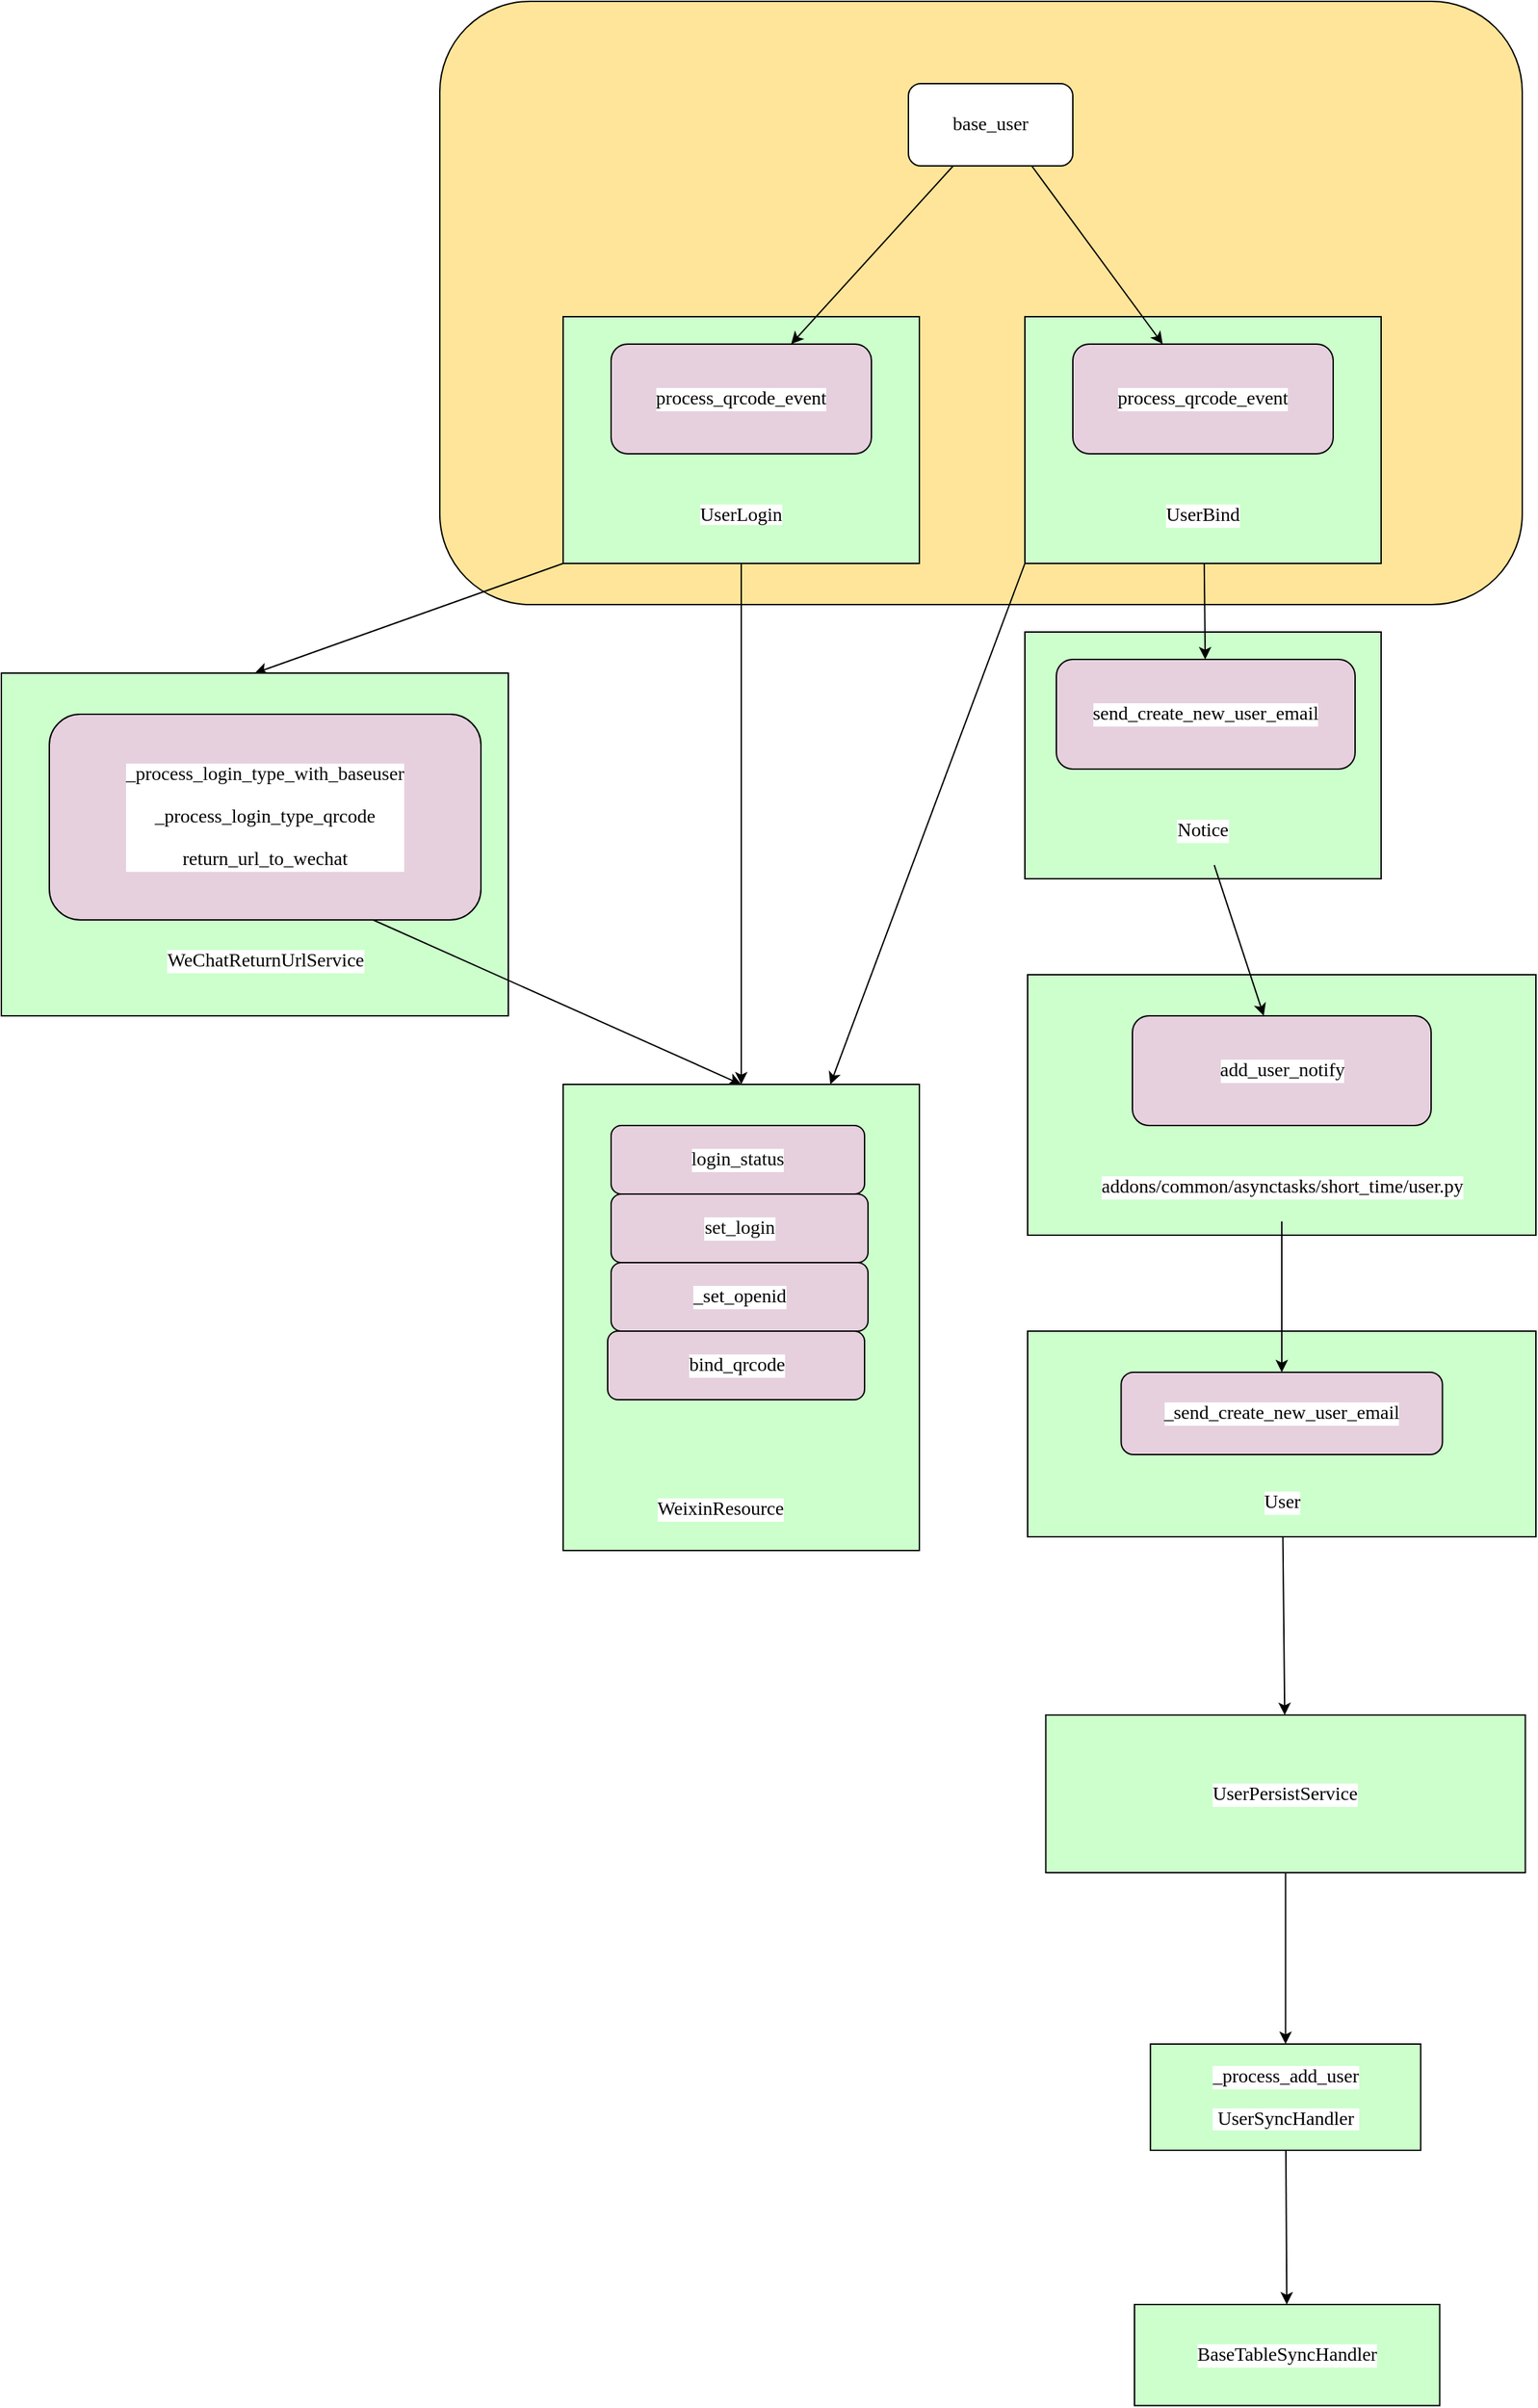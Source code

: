 <mxfile version="13.9.6" type="github">
  <diagram id="80LBF0uWWLtXQU61a6su" name="Page-1">
    <mxGraphModel dx="2177" dy="1943" grid="1" gridSize="10" guides="1" tooltips="1" connect="1" arrows="1" fold="1" page="1" pageScale="1" pageWidth="827" pageHeight="1169" math="0" shadow="0">
      <root>
        <mxCell id="0" />
        <mxCell id="1" parent="0" />
        <mxCell id="gvvGJjCDzovz9uI-ExWb-47" value="" style="rounded=1;whiteSpace=wrap;html=1;fillColor=#FFE599;" vertex="1" parent="1">
          <mxGeometry x="140" y="-40" width="790" height="440" as="geometry" />
        </mxCell>
        <mxCell id="gvvGJjCDzovz9uI-ExWb-30" value="" style="rounded=0;whiteSpace=wrap;html=1;fillColor=#CCFFCC;" vertex="1" parent="1">
          <mxGeometry x="569" y="670" width="371" height="190" as="geometry" />
        </mxCell>
        <mxCell id="gvvGJjCDzovz9uI-ExWb-42" value="" style="edgeStyle=none;rounded=0;orthogonalLoop=1;jettySize=auto;html=1;" edge="1" parent="1" source="gvvGJjCDzovz9uI-ExWb-33" target="gvvGJjCDzovz9uI-ExWb-41">
          <mxGeometry relative="1" as="geometry" />
        </mxCell>
        <mxCell id="gvvGJjCDzovz9uI-ExWb-33" value="" style="rounded=0;whiteSpace=wrap;html=1;fillColor=#CCFFCC;" vertex="1" parent="1">
          <mxGeometry x="569" y="930" width="371" height="150" as="geometry" />
        </mxCell>
        <mxCell id="gvvGJjCDzovz9uI-ExWb-25" value="" style="rounded=0;whiteSpace=wrap;html=1;fillColor=#CCFFCC;" vertex="1" parent="1">
          <mxGeometry x="567" y="420" width="260" height="180" as="geometry" />
        </mxCell>
        <mxCell id="gvvGJjCDzovz9uI-ExWb-29" style="edgeStyle=none;rounded=0;orthogonalLoop=1;jettySize=auto;html=1;exitX=0;exitY=1;exitDx=0;exitDy=0;entryX=0.75;entryY=0;entryDx=0;entryDy=0;" edge="1" parent="1" source="gvvGJjCDzovz9uI-ExWb-8" target="gvvGJjCDzovz9uI-ExWb-12">
          <mxGeometry relative="1" as="geometry" />
        </mxCell>
        <mxCell id="gvvGJjCDzovz9uI-ExWb-36" value="" style="edgeStyle=none;rounded=0;orthogonalLoop=1;jettySize=auto;html=1;" edge="1" parent="1" source="gvvGJjCDzovz9uI-ExWb-8" target="gvvGJjCDzovz9uI-ExWb-26">
          <mxGeometry relative="1" as="geometry" />
        </mxCell>
        <mxCell id="gvvGJjCDzovz9uI-ExWb-8" value="" style="rounded=0;whiteSpace=wrap;html=1;fillColor=#CCFFCC;" vertex="1" parent="1">
          <mxGeometry x="567" y="190" width="260" height="180" as="geometry" />
        </mxCell>
        <mxCell id="gvvGJjCDzovz9uI-ExWb-13" value="" style="edgeStyle=none;rounded=0;orthogonalLoop=1;jettySize=auto;html=1;" edge="1" parent="1" source="gvvGJjCDzovz9uI-ExWb-4" target="gvvGJjCDzovz9uI-ExWb-12">
          <mxGeometry relative="1" as="geometry" />
        </mxCell>
        <mxCell id="gvvGJjCDzovz9uI-ExWb-24" style="edgeStyle=none;rounded=0;orthogonalLoop=1;jettySize=auto;html=1;exitX=0;exitY=1;exitDx=0;exitDy=0;entryX=0.5;entryY=0;entryDx=0;entryDy=0;" edge="1" parent="1" source="gvvGJjCDzovz9uI-ExWb-4" target="gvvGJjCDzovz9uI-ExWb-18">
          <mxGeometry relative="1" as="geometry" />
        </mxCell>
        <mxCell id="gvvGJjCDzovz9uI-ExWb-4" value="" style="rounded=0;whiteSpace=wrap;html=1;fillColor=#CCFFCC;" vertex="1" parent="1">
          <mxGeometry x="230" y="190" width="260" height="180" as="geometry" />
        </mxCell>
        <mxCell id="gvvGJjCDzovz9uI-ExWb-3" value="" style="rounded=0;orthogonalLoop=1;jettySize=auto;html=1;" edge="1" parent="1" source="gvvGJjCDzovz9uI-ExWb-1" target="gvvGJjCDzovz9uI-ExWb-2">
          <mxGeometry relative="1" as="geometry" />
        </mxCell>
        <mxCell id="gvvGJjCDzovz9uI-ExWb-11" style="edgeStyle=none;rounded=0;orthogonalLoop=1;jettySize=auto;html=1;exitX=0.75;exitY=1;exitDx=0;exitDy=0;" edge="1" parent="1" source="gvvGJjCDzovz9uI-ExWb-1" target="gvvGJjCDzovz9uI-ExWb-9">
          <mxGeometry relative="1" as="geometry" />
        </mxCell>
        <mxCell id="gvvGJjCDzovz9uI-ExWb-1" value="&lt;pre style=&quot;background-color: #ffffff ; color: #080808 ; font-family: &amp;#34;jetbrains mono&amp;#34; ; font-size: 10.5pt&quot;&gt;base_user&lt;/pre&gt;" style="rounded=1;whiteSpace=wrap;html=1;" vertex="1" parent="1">
          <mxGeometry x="482" y="20" width="120" height="60" as="geometry" />
        </mxCell>
        <mxCell id="gvvGJjCDzovz9uI-ExWb-2" value="&lt;pre style=&quot;background-color: #ffffff ; color: #080808 ; font-family: &amp;#34;jetbrains mono&amp;#34; ; font-size: 10.5pt&quot;&gt;&lt;span style=&quot;color: #000000&quot;&gt;process_qrcode_event&lt;/span&gt;&lt;/pre&gt;" style="whiteSpace=wrap;html=1;rounded=1;fillColor=#E6D0DE;" vertex="1" parent="1">
          <mxGeometry x="265" y="210" width="190" height="80" as="geometry" />
        </mxCell>
        <mxCell id="gvvGJjCDzovz9uI-ExWb-5" value="&lt;span style=&quot;background-color: rgb(255 , 255 , 255) ; font-family: &amp;#34;jetbrains mono&amp;#34; ; font-size: 10.5pt&quot;&gt;UserLogin&lt;/span&gt;" style="text;html=1;strokeColor=none;fillColor=none;align=center;verticalAlign=middle;whiteSpace=wrap;rounded=0;" vertex="1" parent="1">
          <mxGeometry x="310" y="310" width="100" height="50" as="geometry" />
        </mxCell>
        <mxCell id="gvvGJjCDzovz9uI-ExWb-9" value="&lt;pre style=&quot;background-color: #ffffff ; color: #080808 ; font-family: &amp;#34;jetbrains mono&amp;#34; ; font-size: 10.5pt&quot;&gt;&lt;span style=&quot;color: #000000&quot;&gt;process_qrcode_event&lt;/span&gt;&lt;/pre&gt;" style="whiteSpace=wrap;html=1;rounded=1;fillColor=#E6D0DE;" vertex="1" parent="1">
          <mxGeometry x="602" y="210" width="190" height="80" as="geometry" />
        </mxCell>
        <mxCell id="gvvGJjCDzovz9uI-ExWb-10" value="&lt;pre style=&quot;background-color: #ffffff ; color: #080808 ; font-family: &amp;#34;jetbrains mono&amp;#34; ; font-size: 10.5pt&quot;&gt;&lt;span style=&quot;color: #000000&quot;&gt;UserBind&lt;/span&gt;&lt;/pre&gt;" style="text;html=1;strokeColor=none;fillColor=none;align=center;verticalAlign=middle;whiteSpace=wrap;rounded=0;" vertex="1" parent="1">
          <mxGeometry x="647" y="310" width="100" height="50" as="geometry" />
        </mxCell>
        <mxCell id="gvvGJjCDzovz9uI-ExWb-12" value="" style="rounded=0;whiteSpace=wrap;html=1;fillColor=#CCFFCC;" vertex="1" parent="1">
          <mxGeometry x="230" y="750" width="260" height="340" as="geometry" />
        </mxCell>
        <mxCell id="gvvGJjCDzovz9uI-ExWb-14" value="&lt;pre style=&quot;background-color: #ffffff ; color: #080808 ; font-family: &amp;#34;jetbrains mono&amp;#34; ; font-size: 10.5pt&quot;&gt;&lt;span style=&quot;color: #000000&quot;&gt;WeixinResource&lt;/span&gt;&lt;/pre&gt;" style="text;html=1;strokeColor=none;fillColor=none;align=center;verticalAlign=middle;whiteSpace=wrap;rounded=0;" vertex="1" parent="1">
          <mxGeometry x="290" y="1050" width="110" height="20" as="geometry" />
        </mxCell>
        <mxCell id="gvvGJjCDzovz9uI-ExWb-15" value="&lt;pre style=&quot;background-color: #ffffff ; color: #080808 ; font-family: &amp;#34;jetbrains mono&amp;#34; ; font-size: 10.5pt&quot;&gt;&lt;span style=&quot;color: rgba(0 , 0 , 0 , 0) ; font-family: monospace ; font-size: 0px ; background-color: rgb(248 , 249 , 250)&quot;&gt;%3CmxGraphModel%3E%3Croot%3E%3CmxCell%20id%3D%220%22%2F%3E%3CmxCell%20id%3D%221%22%20parent%3D%220%22%2F%3E%3CmxCell%20id%3D%222%22%20value%3D%22%26lt%3Bpre%20style%3D%26quot%3Bbackground-color%3A%20%23ffffff%20%3B%20color%3A%20%23080808%20%3B%20font-family%3A%20%26amp%3B%2334%3Bjetbrains%20mono%26amp%3B%2334%3B%20%3B%20font-size%3A%2010.5pt%26quot%3B%26gt%3B%26lt%3Bspan%20style%3D%26quot%3Bcolor%3A%20%23000000%26quot%3B%26gt%3Bprocess_qrcode_event%26lt%3B%2Fspan%26gt%3B%26lt%3B%2Fpre%26gt%3B%22%20style%3D%22whiteSpace%3Dwrap%3Bhtml%3D1%3Brounded%3D1%3BfillColor%3D%23E6D0DE%3B%22%20vertex%3D%221%22%20parent%3D%221%22%3E%3CmxGeometry%20x%3D%22265%22%20y%3D%22210%22%20width%3D%22190%22%20height%3D%2280%22%20as%3D%22geometry%22%2F%3E%3C%2FmxCell%3E%3C%2Froot%3E%3C%2FmxGraphModel%3E&lt;/span&gt;set_login&lt;br&gt;&lt;/pre&gt;" style="whiteSpace=wrap;html=1;rounded=1;fillColor=#E6D0DE;" vertex="1" parent="1">
          <mxGeometry x="265" y="830" width="187.5" height="50" as="geometry" />
        </mxCell>
        <mxCell id="gvvGJjCDzovz9uI-ExWb-16" value="&lt;pre style=&quot;background-color: #ffffff ; color: #080808 ; font-family: &amp;#34;jetbrains mono&amp;#34; ; font-size: 10.5pt&quot;&gt;&lt;span style=&quot;color: rgba(0 , 0 , 0 , 0) ; font-family: monospace ; font-size: 0px ; background-color: rgb(248 , 249 , 250)&quot;&gt;%3CmxGraphModel%3E%3Croot%3E%3CmxCell%20id%3D%220%22%2F%3E%3CmxCell%20id%3D%221%22%20parent%3D%220%22%2F%3E%3CmxCell%20id%3D%222%22%20value%3D%22%26lt%3Bpre%20style%3D%26quot%3Bbackground-color%3A%20%23ffffff%20%3B%20color%3A%20%23080808%20%3B%20font-family%3A%20%26amp%3B%2334%3Bjetbrains%20mono%26amp%3B%2334%3B%20%3B%20font-size%3A%2010.5pt%26quot%3B%26gt%3B%26lt%3Bspan%20style%3D%26quot%3Bcolor%3A%20rgba(0%20%2C%200%20%2C%200%20%2C%200)%20%3B%20font-family%3A%20monospace%20%3B%20font-size%3A%200px%20%3B%20background-color%3A%20rgb(248%20%2C%20249%20%2C%20250)%26quot%3B%26gt%3B%253CmxGraphModel%253E%253Croot%253E%253CmxCell%2520id%253D%25220%2522%252F%253E%253CmxCell%2520id%253D%25221%2522%2520parent%253D%25220%2522%252F%253E%253CmxCell%2520id%253D%25222%2522%2520value%253D%2522%2526lt%253Bpre%2520style%253D%2526quot%253Bbackground-color%253A%2520%2523ffffff%2520%253B%2520color%253A%2520%2523080808%2520%253B%2520font-family%253A%2520%2526amp%253B%252334%253Bjetbrains%2520mono%2526amp%253B%252334%253B%2520%253B%2520font-size%253A%252010.5pt%2526quot%253B%2526gt%253B%2526lt%253Bspan%2520style%253D%2526quot%253Bcolor%253A%2520%2523000000%2526quot%253B%2526gt%253Bprocess_qrcode_event%2526lt%253B%252Fspan%2526gt%253B%2526lt%253B%252Fpre%2526gt%253B%2522%2520style%253D%2522whiteSpace%253Dwrap%253Bhtml%253D1%253Brounded%253D1%253BfillColor%253D%2523E6D0DE%253B%2522%2520vertex%253D%25221%2522%2520parent%253D%25221%2522%253E%253CmxGeometry%2520x%253D%2522265%2522%2520y%253D%2522210%2522%2520width%253D%2522190%2522%2520height%253D%252280%2522%2520as%253D%2522geometry%2522%252F%253E%253C%252FmxCell%253E%253C%252Froot%253E%253C%252FmxGraphModel%253E%26lt%3B%2Fspan%26gt%3Bset_login%26lt%3Bbr%26gt%3B%26lt%3B%2Fpre%26gt%3B%22%20style%3D%22whiteSpace%3Dwrap%3Bhtml%3D1%3Brounded%3D1%3BfillColor%3D%23E6D0DE%3B%22%20vertex%3D%221%22%20parent%3D%221%22%3E%3CmxGeometry%20x%3D%22265%22%20y%3D%22560%22%20width%3D%22190%22%20height%3D%2280%22%20as%3D%22geometry%22%2F%3E%3C%2FmxCell%3E%3C%2Froot%3E%3C%2FmxGraphModel%3E&lt;/span&gt;login_status&lt;br&gt;&lt;/pre&gt;" style="whiteSpace=wrap;html=1;rounded=1;fillColor=#E6D0DE;" vertex="1" parent="1">
          <mxGeometry x="265" y="780" width="185" height="50" as="geometry" />
        </mxCell>
        <mxCell id="gvvGJjCDzovz9uI-ExWb-18" value="" style="rounded=0;whiteSpace=wrap;html=1;fillColor=#CCFFCC;" vertex="1" parent="1">
          <mxGeometry x="-180" y="450" width="370" height="250" as="geometry" />
        </mxCell>
        <mxCell id="gvvGJjCDzovz9uI-ExWb-19" value="&lt;pre style=&quot;background-color: #ffffff ; color: #080808 ; font-family: &amp;#34;jetbrains mono&amp;#34; ; font-size: 10.5pt&quot;&gt;&lt;pre style=&quot;font-family: &amp;#34;jetbrains mono&amp;#34; ; font-size: 10.5pt&quot;&gt;&lt;span style=&quot;color: #000000&quot;&gt;WeChatReturnUrlService&lt;/span&gt;&lt;/pre&gt;&lt;/pre&gt;" style="text;html=1;strokeColor=none;fillColor=none;align=center;verticalAlign=middle;whiteSpace=wrap;rounded=0;" vertex="1" parent="1">
          <mxGeometry x="-42.5" y="650" width="110" height="20" as="geometry" />
        </mxCell>
        <mxCell id="gvvGJjCDzovz9uI-ExWb-23" style="edgeStyle=none;rounded=0;orthogonalLoop=1;jettySize=auto;html=1;exitX=0.75;exitY=1;exitDx=0;exitDy=0;entryX=0.5;entryY=0;entryDx=0;entryDy=0;" edge="1" parent="1" source="gvvGJjCDzovz9uI-ExWb-21" target="gvvGJjCDzovz9uI-ExWb-12">
          <mxGeometry relative="1" as="geometry" />
        </mxCell>
        <mxCell id="gvvGJjCDzovz9uI-ExWb-21" value="&lt;pre style=&quot;background-color: #ffffff ; color: #080808 ; font-family: &amp;#34;jetbrains mono&amp;#34; ; font-size: 10.5pt&quot;&gt;&lt;pre style=&quot;font-family: &amp;#34;jetbrains mono&amp;#34; ; font-size: 10.5pt&quot;&gt;_process_login_type_with_baseuser&lt;/pre&gt;&lt;pre style=&quot;font-family: &amp;#34;jetbrains mono&amp;#34; ; font-size: 10.5pt&quot;&gt;&lt;pre style=&quot;font-family: &amp;#34;jetbrains mono&amp;#34; ; font-size: 10.5pt&quot;&gt;&lt;span style=&quot;color: #000000&quot;&gt;_process_login_type_qrcode&lt;/span&gt;&lt;/pre&gt;&lt;pre style=&quot;font-family: &amp;#34;jetbrains mono&amp;#34; ; font-size: 10.5pt&quot;&gt;&lt;span style=&quot;color: #000000&quot;&gt;return_url_to_wechat&lt;/span&gt;&lt;/pre&gt;&lt;/pre&gt;&lt;/pre&gt;" style="whiteSpace=wrap;html=1;rounded=1;fillColor=#E6D0DE;" vertex="1" parent="1">
          <mxGeometry x="-145" y="480" width="315" height="150" as="geometry" />
        </mxCell>
        <mxCell id="gvvGJjCDzovz9uI-ExWb-22" value="&lt;pre style=&quot;background-color: #ffffff ; color: #080808 ; font-family: &amp;#34;jetbrains mono&amp;#34; ; font-size: 10.5pt&quot;&gt;&lt;pre style=&quot;font-family: &amp;#34;jetbrains mono&amp;#34; ; font-size: 10.5pt&quot;&gt;&lt;span style=&quot;color: #000000&quot;&gt;_set_openid&lt;/span&gt;&lt;/pre&gt;&lt;/pre&gt;" style="whiteSpace=wrap;html=1;rounded=1;fillColor=#E6D0DE;" vertex="1" parent="1">
          <mxGeometry x="265" y="880" width="187.5" height="50" as="geometry" />
        </mxCell>
        <mxCell id="gvvGJjCDzovz9uI-ExWb-26" value="&lt;pre style=&quot;background-color: #ffffff ; color: #080808 ; font-family: &amp;#34;jetbrains mono&amp;#34; ; font-size: 10.5pt&quot;&gt;&lt;pre style=&quot;font-family: &amp;#34;jetbrains mono&amp;#34; ; font-size: 10.5pt&quot;&gt;&lt;span style=&quot;color: #000000&quot;&gt;send_create_new_user_email&lt;/span&gt;&lt;/pre&gt;&lt;/pre&gt;" style="whiteSpace=wrap;html=1;rounded=1;fillColor=#E6D0DE;" vertex="1" parent="1">
          <mxGeometry x="590" y="440" width="218" height="80" as="geometry" />
        </mxCell>
        <mxCell id="gvvGJjCDzovz9uI-ExWb-37" value="" style="edgeStyle=none;rounded=0;orthogonalLoop=1;jettySize=auto;html=1;" edge="1" parent="1" source="gvvGJjCDzovz9uI-ExWb-27" target="gvvGJjCDzovz9uI-ExWb-31">
          <mxGeometry relative="1" as="geometry" />
        </mxCell>
        <mxCell id="gvvGJjCDzovz9uI-ExWb-27" value="&lt;pre style=&quot;background-color: #ffffff ; color: #080808 ; font-family: &amp;#34;jetbrains mono&amp;#34; ; font-size: 10.5pt&quot;&gt;&lt;pre style=&quot;font-family: &amp;#34;jetbrains mono&amp;#34; ; font-size: 10.5pt&quot;&gt;&lt;span style=&quot;color: #000000&quot;&gt;Notice&lt;/span&gt;&lt;/pre&gt;&lt;/pre&gt;" style="text;html=1;strokeColor=none;fillColor=none;align=center;verticalAlign=middle;whiteSpace=wrap;rounded=0;" vertex="1" parent="1">
          <mxGeometry x="647" y="540" width="100" height="50" as="geometry" />
        </mxCell>
        <mxCell id="gvvGJjCDzovz9uI-ExWb-28" value="&lt;pre style=&quot;background-color: #ffffff ; color: #080808 ; font-family: &amp;#34;jetbrains mono&amp;#34; ; font-size: 10.5pt&quot;&gt;&lt;pre style=&quot;font-family: &amp;#34;jetbrains mono&amp;#34; ; font-size: 10.5pt&quot;&gt;&lt;pre style=&quot;font-family: &amp;#34;jetbrains mono&amp;#34; ; font-size: 10.5pt&quot;&gt;&lt;span style=&quot;color: #000000&quot;&gt;bind_qrcode&lt;/span&gt;&lt;/pre&gt;&lt;/pre&gt;&lt;/pre&gt;" style="whiteSpace=wrap;html=1;rounded=1;fillColor=#E6D0DE;" vertex="1" parent="1">
          <mxGeometry x="262.5" y="930" width="187.5" height="50" as="geometry" />
        </mxCell>
        <mxCell id="gvvGJjCDzovz9uI-ExWb-31" value="&lt;pre style=&quot;background-color: #ffffff ; color: #080808 ; font-family: &amp;#34;jetbrains mono&amp;#34; ; font-size: 10.5pt&quot;&gt;&lt;pre style=&quot;font-family: &amp;#34;jetbrains mono&amp;#34; ; font-size: 10.5pt&quot;&gt;&lt;pre style=&quot;font-family: &amp;#34;jetbrains mono&amp;#34; ; font-size: 10.5pt&quot;&gt;&lt;span style=&quot;color: #000000&quot;&gt;add_user_notify&lt;/span&gt;&lt;/pre&gt;&lt;/pre&gt;&lt;/pre&gt;" style="whiteSpace=wrap;html=1;rounded=1;fillColor=#E6D0DE;" vertex="1" parent="1">
          <mxGeometry x="645.5" y="700" width="218" height="80" as="geometry" />
        </mxCell>
        <mxCell id="gvvGJjCDzovz9uI-ExWb-38" value="" style="edgeStyle=none;rounded=0;orthogonalLoop=1;jettySize=auto;html=1;" edge="1" parent="1" source="gvvGJjCDzovz9uI-ExWb-32" target="gvvGJjCDzovz9uI-ExWb-34">
          <mxGeometry relative="1" as="geometry" />
        </mxCell>
        <mxCell id="gvvGJjCDzovz9uI-ExWb-32" value="&lt;pre style=&quot;background-color: rgb(255 , 255 , 255)&quot;&gt;&lt;pre&gt;&lt;font face=&quot;jetbrains mono&quot;&gt;&lt;span style=&quot;font-size: 14px&quot;&gt;addons/common/asynctasks/short_time/user.py&lt;/span&gt;&lt;/font&gt;&lt;font color=&quot;#080808&quot; face=&quot;jetbrains mono&quot;&gt;&lt;span style=&quot;font-size: 10.5pt&quot;&gt;&lt;br&gt;&lt;/span&gt;&lt;/font&gt;&lt;/pre&gt;&lt;/pre&gt;" style="text;html=1;strokeColor=none;fillColor=none;align=center;verticalAlign=middle;whiteSpace=wrap;rounded=0;" vertex="1" parent="1">
          <mxGeometry x="576.75" y="800" width="355.5" height="50" as="geometry" />
        </mxCell>
        <mxCell id="gvvGJjCDzovz9uI-ExWb-34" value="&lt;pre style=&quot;background-color: #ffffff ; color: #080808 ; font-family: &amp;#34;jetbrains mono&amp;#34; ; font-size: 10.5pt&quot;&gt;&lt;pre style=&quot;font-family: &amp;#34;jetbrains mono&amp;#34; ; font-size: 10.5pt&quot;&gt;&lt;pre style=&quot;font-family: &amp;#34;jetbrains mono&amp;#34; ; font-size: 10.5pt&quot;&gt;&lt;pre style=&quot;font-family: &amp;#34;jetbrains mono&amp;#34; ; font-size: 10.5pt&quot;&gt;&lt;span style=&quot;color: #000000&quot;&gt;_send_create_new_user_email&lt;/span&gt;&lt;/pre&gt;&lt;/pre&gt;&lt;/pre&gt;&lt;/pre&gt;" style="whiteSpace=wrap;html=1;rounded=1;fillColor=#E6D0DE;" vertex="1" parent="1">
          <mxGeometry x="637.25" y="960" width="234.5" height="60" as="geometry" />
        </mxCell>
        <mxCell id="gvvGJjCDzovz9uI-ExWb-35" value="&lt;pre style=&quot;background-color: rgb(255 , 255 , 255)&quot;&gt;&lt;pre&gt;&lt;pre style=&quot;color: rgb(8 , 8 , 8) ; font-family: &amp;#34;jetbrains mono&amp;#34; ; font-size: 10.5pt&quot;&gt;&lt;span style=&quot;color: #000000&quot;&gt;User&lt;/span&gt;&lt;/pre&gt;&lt;/pre&gt;&lt;/pre&gt;" style="text;html=1;strokeColor=none;fillColor=none;align=center;verticalAlign=middle;whiteSpace=wrap;rounded=0;" vertex="1" parent="1">
          <mxGeometry x="576.75" y="1030" width="355.5" height="50" as="geometry" />
        </mxCell>
        <mxCell id="gvvGJjCDzovz9uI-ExWb-44" value="" style="edgeStyle=none;rounded=0;orthogonalLoop=1;jettySize=auto;html=1;" edge="1" parent="1" source="gvvGJjCDzovz9uI-ExWb-41" target="gvvGJjCDzovz9uI-ExWb-43">
          <mxGeometry relative="1" as="geometry" />
        </mxCell>
        <mxCell id="gvvGJjCDzovz9uI-ExWb-41" value="&lt;pre style=&quot;background-color: #ffffff ; color: #080808 ; font-family: &amp;#34;jetbrains mono&amp;#34; ; font-size: 10.5pt&quot;&gt;&lt;span style=&quot;color: #000000&quot;&gt;UserPersistService&lt;/span&gt;&lt;/pre&gt;" style="whiteSpace=wrap;html=1;rounded=0;fillColor=#CCFFCC;" vertex="1" parent="1">
          <mxGeometry x="582.25" y="1210" width="350" height="115" as="geometry" />
        </mxCell>
        <mxCell id="gvvGJjCDzovz9uI-ExWb-46" value="" style="edgeStyle=none;rounded=0;orthogonalLoop=1;jettySize=auto;html=1;" edge="1" parent="1" source="gvvGJjCDzovz9uI-ExWb-43" target="gvvGJjCDzovz9uI-ExWb-45">
          <mxGeometry relative="1" as="geometry" />
        </mxCell>
        <mxCell id="gvvGJjCDzovz9uI-ExWb-43" value="&lt;pre style=&quot;background-color: #ffffff ; color: #080808 ; font-family: &amp;#34;jetbrains mono&amp;#34; ; font-size: 10.5pt&quot;&gt;&lt;pre style=&quot;font-family: &amp;#34;jetbrains mono&amp;#34; ; font-size: 10.5pt&quot;&gt;&lt;span style=&quot;color: #000000&quot;&gt;_process_add_user&lt;/span&gt;&lt;/pre&gt;&lt;/pre&gt;&lt;pre style=&quot;background-color: #ffffff ; color: #080808 ; font-family: &amp;#34;jetbrains mono&amp;#34; ; font-size: 10.5pt&quot;&gt;&lt;span style=&quot;color: #000000&quot;&gt;UserSyncHandler&lt;/span&gt;&lt;/pre&gt;" style="whiteSpace=wrap;html=1;rounded=0;fillColor=#CCFFCC;" vertex="1" parent="1">
          <mxGeometry x="658.63" y="1450" width="197.25" height="77.5" as="geometry" />
        </mxCell>
        <mxCell id="gvvGJjCDzovz9uI-ExWb-45" value="&lt;pre style=&quot;background-color: #ffffff ; color: #080808 ; font-family: &amp;#34;jetbrains mono&amp;#34; ; font-size: 10.5pt&quot;&gt;&lt;span style=&quot;color: #000000&quot;&gt;BaseTableSyncHandler&lt;/span&gt;&lt;/pre&gt;" style="whiteSpace=wrap;html=1;rounded=0;fillColor=#CCFFCC;" vertex="1" parent="1">
          <mxGeometry x="647" y="1640" width="222.75" height="73.75" as="geometry" />
        </mxCell>
      </root>
    </mxGraphModel>
  </diagram>
</mxfile>

